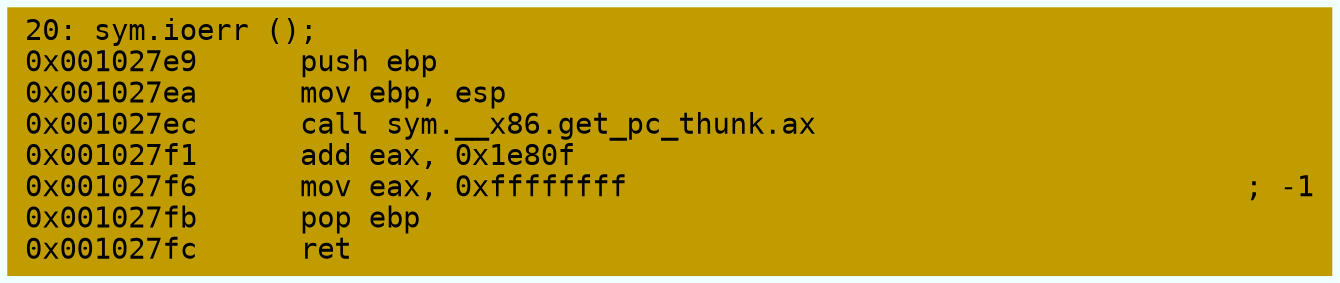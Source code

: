 digraph code {
	graph [bgcolor=azure fontsize=8 fontname="Courier" splines="ortho"];
	node [fillcolor=gray style=filled shape=box];
	edge [arrowhead="normal"];
	"0x001027e9" [URL="sym.ioerr/0x001027e9", fillcolor="#c19c00",color="#c19c00", fontname="Courier",label="20: sym.ioerr ();\l0x001027e9      push ebp\l0x001027ea      mov ebp, esp\l0x001027ec      call sym.__x86.get_pc_thunk.ax\l0x001027f1      add eax, 0x1e80f\l0x001027f6      mov eax, 0xffffffff                                    ; -1\l0x001027fb      pop ebp\l0x001027fc      ret\l"]
}
